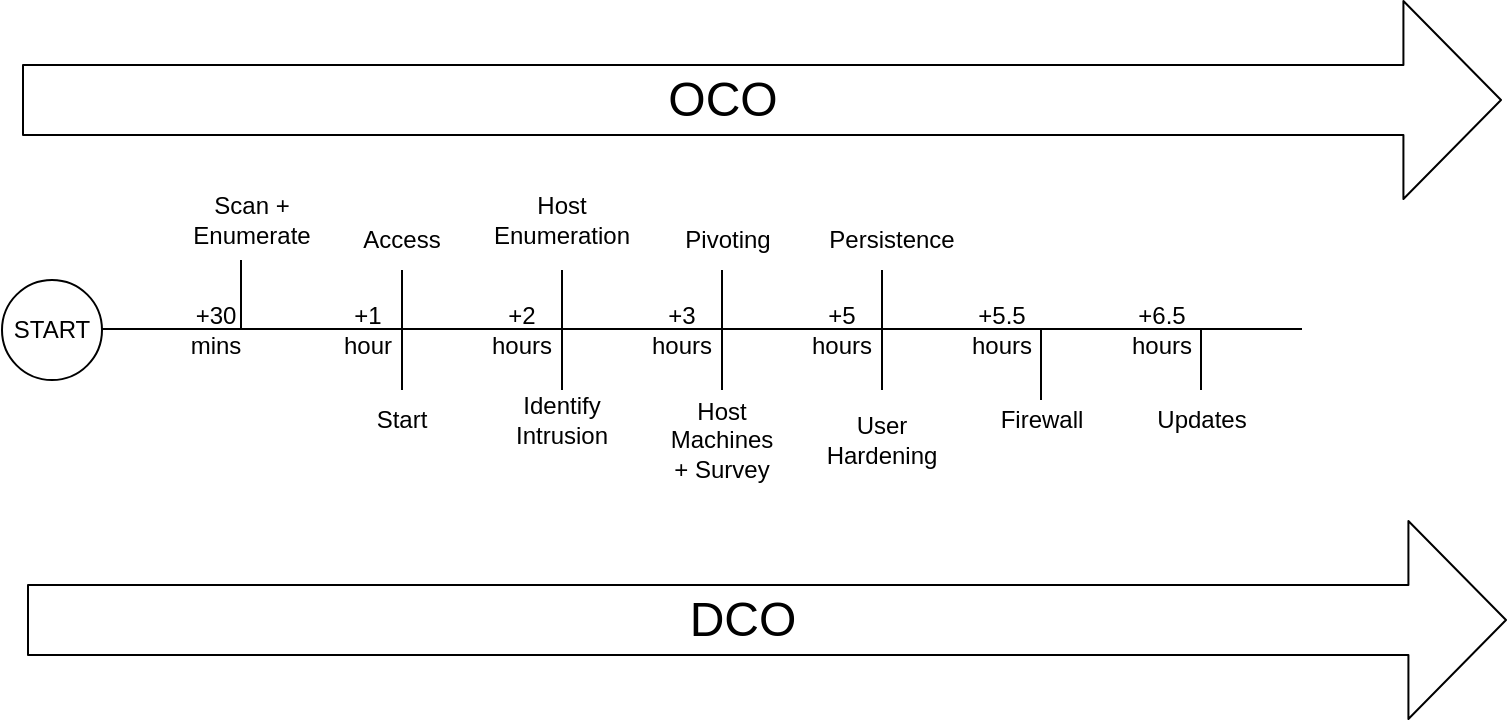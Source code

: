 <mxfile version="10.7.3"><diagram id="TdVx8fFdFV-iBHpYLBta" name="Page-1"><mxGraphModel dx="1010" dy="550" grid="1" gridSize="10" guides="1" tooltips="1" connect="1" arrows="1" fold="1" page="1" pageScale="1" pageWidth="850" pageHeight="1100" math="0" shadow="0"><root><mxCell id="0"/><mxCell id="1" parent="0"/><mxCell id="XVnjY5jqgaMQTV2oteY6-1" value="" style="endArrow=none;html=1;" edge="1" parent="1"><mxGeometry width="50" height="50" relative="1" as="geometry"><mxPoint x="20" y="244.5" as="sourcePoint"/><mxPoint x="650" y="244.5" as="targetPoint"/></mxGeometry></mxCell><mxCell id="XVnjY5jqgaMQTV2oteY6-2" value="START" style="ellipse;whiteSpace=wrap;html=1;aspect=fixed;" vertex="1" parent="1"><mxGeometry y="220" width="50" height="50" as="geometry"/></mxCell><mxCell id="XVnjY5jqgaMQTV2oteY6-5" value="" style="endArrow=none;html=1;" edge="1" parent="1"><mxGeometry width="50" height="50" relative="1" as="geometry"><mxPoint x="119.5" y="245" as="sourcePoint"/><mxPoint x="119.5" y="210" as="targetPoint"/></mxGeometry></mxCell><mxCell id="XVnjY5jqgaMQTV2oteY6-6" value="" style="endArrow=none;html=1;" edge="1" parent="1"><mxGeometry width="50" height="50" relative="1" as="geometry"><mxPoint x="200" y="275" as="sourcePoint"/><mxPoint x="200" y="215" as="targetPoint"/></mxGeometry></mxCell><mxCell id="XVnjY5jqgaMQTV2oteY6-7" value="" style="endArrow=none;html=1;" edge="1" parent="1"><mxGeometry width="50" height="50" relative="1" as="geometry"><mxPoint x="280" y="275" as="sourcePoint"/><mxPoint x="280" y="215" as="targetPoint"/></mxGeometry></mxCell><mxCell id="XVnjY5jqgaMQTV2oteY6-9" value="Scan + Enumerate" style="text;html=1;strokeColor=none;fillColor=none;align=center;verticalAlign=middle;whiteSpace=wrap;rounded=0;" vertex="1" parent="1"><mxGeometry x="80" y="170" width="90" height="40" as="geometry"/></mxCell><mxCell id="XVnjY5jqgaMQTV2oteY6-14" value="Access" style="text;html=1;strokeColor=none;fillColor=none;align=center;verticalAlign=middle;whiteSpace=wrap;rounded=0;" vertex="1" parent="1"><mxGeometry x="180" y="190" width="40" height="20" as="geometry"/></mxCell><mxCell id="XVnjY5jqgaMQTV2oteY6-15" value="Host Enumeration" style="text;html=1;strokeColor=none;fillColor=none;align=center;verticalAlign=middle;whiteSpace=wrap;rounded=0;" vertex="1" parent="1"><mxGeometry x="260" y="180" width="40" height="20" as="geometry"/></mxCell><mxCell id="XVnjY5jqgaMQTV2oteY6-16" value="" style="endArrow=none;html=1;" edge="1" parent="1"><mxGeometry width="50" height="50" relative="1" as="geometry"><mxPoint x="360" y="275" as="sourcePoint"/><mxPoint x="360" y="215" as="targetPoint"/></mxGeometry></mxCell><mxCell id="XVnjY5jqgaMQTV2oteY6-17" value="Pivoting" style="text;html=1;strokeColor=none;fillColor=none;align=center;verticalAlign=middle;whiteSpace=wrap;rounded=0;" vertex="1" parent="1"><mxGeometry x="342.5" y="190" width="40" height="20" as="geometry"/></mxCell><mxCell id="XVnjY5jqgaMQTV2oteY6-19" value="" style="endArrow=none;html=1;" edge="1" parent="1"><mxGeometry width="50" height="50" relative="1" as="geometry"><mxPoint x="440" y="275" as="sourcePoint"/><mxPoint x="440" y="215" as="targetPoint"/></mxGeometry></mxCell><mxCell id="XVnjY5jqgaMQTV2oteY6-20" value="" style="endArrow=none;html=1;" edge="1" parent="1"><mxGeometry width="50" height="50" relative="1" as="geometry"><mxPoint x="519.5" y="280" as="sourcePoint"/><mxPoint x="519.5" y="245" as="targetPoint"/></mxGeometry></mxCell><mxCell id="XVnjY5jqgaMQTV2oteY6-21" value="" style="endArrow=none;html=1;" edge="1" parent="1"><mxGeometry width="50" height="50" relative="1" as="geometry"><mxPoint x="599.5" y="275" as="sourcePoint"/><mxPoint x="599.5" y="245" as="targetPoint"/></mxGeometry></mxCell><mxCell id="XVnjY5jqgaMQTV2oteY6-22" value="Start" style="text;html=1;strokeColor=none;fillColor=none;align=center;verticalAlign=middle;whiteSpace=wrap;rounded=0;" vertex="1" parent="1"><mxGeometry x="180" y="280" width="40" height="20" as="geometry"/></mxCell><mxCell id="XVnjY5jqgaMQTV2oteY6-23" value="Identify Intrusion" style="text;html=1;strokeColor=none;fillColor=none;align=center;verticalAlign=middle;whiteSpace=wrap;rounded=0;" vertex="1" parent="1"><mxGeometry x="260" y="280" width="40" height="20" as="geometry"/></mxCell><mxCell id="XVnjY5jqgaMQTV2oteY6-24" value="Host Machines + Survey" style="text;html=1;strokeColor=none;fillColor=none;align=center;verticalAlign=middle;whiteSpace=wrap;rounded=0;" vertex="1" parent="1"><mxGeometry x="340" y="290" width="40" height="20" as="geometry"/></mxCell><mxCell id="XVnjY5jqgaMQTV2oteY6-25" value="Persistence" style="text;html=1;strokeColor=none;fillColor=none;align=center;verticalAlign=middle;whiteSpace=wrap;rounded=0;" vertex="1" parent="1"><mxGeometry x="425" y="190" width="40" height="20" as="geometry"/></mxCell><mxCell id="XVnjY5jqgaMQTV2oteY6-26" value="User Hardening" style="text;html=1;strokeColor=none;fillColor=none;align=center;verticalAlign=middle;whiteSpace=wrap;rounded=0;" vertex="1" parent="1"><mxGeometry x="420" y="290" width="40" height="20" as="geometry"/></mxCell><mxCell id="XVnjY5jqgaMQTV2oteY6-28" value="Firewall" style="text;html=1;strokeColor=none;fillColor=none;align=center;verticalAlign=middle;whiteSpace=wrap;rounded=0;" vertex="1" parent="1"><mxGeometry x="500" y="280" width="40" height="20" as="geometry"/></mxCell><mxCell id="XVnjY5jqgaMQTV2oteY6-29" value="Updates" style="text;html=1;strokeColor=none;fillColor=none;align=center;verticalAlign=middle;whiteSpace=wrap;rounded=0;" vertex="1" parent="1"><mxGeometry x="580" y="280" width="40" height="20" as="geometry"/></mxCell><mxCell id="XVnjY5jqgaMQTV2oteY6-30" value="" style="shape=flexArrow;endArrow=classic;html=1;fillColor=none;endWidth=63;endSize=15.93;width=35;" edge="1" parent="1"><mxGeometry width="50" height="50" relative="1" as="geometry"><mxPoint x="10" y="130" as="sourcePoint"/><mxPoint x="750" y="130" as="targetPoint"/></mxGeometry></mxCell><mxCell id="XVnjY5jqgaMQTV2oteY6-32" value="&lt;font style=&quot;font-size: 24px&quot;&gt;OCO&lt;/font&gt;" style="text;html=1;resizable=0;points=[];align=center;verticalAlign=middle;labelBackgroundColor=#ffffff;" vertex="1" connectable="0" parent="XVnjY5jqgaMQTV2oteY6-30"><mxGeometry x="0.119" y="-1" relative="1" as="geometry"><mxPoint x="-64" y="-1" as="offset"/></mxGeometry></mxCell><mxCell id="XVnjY5jqgaMQTV2oteY6-31" value="" style="shape=flexArrow;endArrow=classic;html=1;fillColor=none;endWidth=63;endSize=15.93;width=35;" edge="1" parent="1"><mxGeometry width="50" height="50" relative="1" as="geometry"><mxPoint x="12.5" y="390" as="sourcePoint"/><mxPoint x="752.5" y="390" as="targetPoint"/></mxGeometry></mxCell><mxCell id="XVnjY5jqgaMQTV2oteY6-33" value="&lt;font style=&quot;font-size: 24px&quot;&gt;DCO&lt;/font&gt;" style="text;html=1;resizable=0;points=[];align=center;verticalAlign=middle;labelBackgroundColor=#ffffff;" vertex="1" connectable="0" parent="XVnjY5jqgaMQTV2oteY6-31"><mxGeometry x="0.21" y="-4" relative="1" as="geometry"><mxPoint x="-90.5" y="-4" as="offset"/></mxGeometry></mxCell><mxCell id="XVnjY5jqgaMQTV2oteY6-34" value="+30 mins" style="text;html=1;strokeColor=none;fillColor=none;align=center;verticalAlign=middle;whiteSpace=wrap;rounded=0;" vertex="1" parent="1"><mxGeometry x="86.5" y="235" width="40" height="20" as="geometry"/></mxCell><mxCell id="XVnjY5jqgaMQTV2oteY6-36" value="+1 hour" style="text;html=1;strokeColor=none;fillColor=none;align=center;verticalAlign=middle;whiteSpace=wrap;rounded=0;" vertex="1" parent="1"><mxGeometry x="162.5" y="235" width="40" height="20" as="geometry"/></mxCell><mxCell id="XVnjY5jqgaMQTV2oteY6-37" value="+2 hours" style="text;html=1;strokeColor=none;fillColor=none;align=center;verticalAlign=middle;whiteSpace=wrap;rounded=0;" vertex="1" parent="1"><mxGeometry x="240" y="235" width="40" height="20" as="geometry"/></mxCell><mxCell id="XVnjY5jqgaMQTV2oteY6-38" value="+3 hours" style="text;html=1;strokeColor=none;fillColor=none;align=center;verticalAlign=middle;whiteSpace=wrap;rounded=0;" vertex="1" parent="1"><mxGeometry x="320" y="235" width="40" height="20" as="geometry"/></mxCell><mxCell id="XVnjY5jqgaMQTV2oteY6-39" value="+5 hours" style="text;html=1;strokeColor=none;fillColor=none;align=center;verticalAlign=middle;whiteSpace=wrap;rounded=0;" vertex="1" parent="1"><mxGeometry x="400" y="235" width="40" height="20" as="geometry"/></mxCell><mxCell id="XVnjY5jqgaMQTV2oteY6-42" value="+5.5 hours" style="text;html=1;strokeColor=none;fillColor=none;align=center;verticalAlign=middle;whiteSpace=wrap;rounded=0;" vertex="1" parent="1"><mxGeometry x="480" y="235" width="40" height="20" as="geometry"/></mxCell><mxCell id="XVnjY5jqgaMQTV2oteY6-47" value="+6.5 hours" style="text;html=1;strokeColor=none;fillColor=none;align=center;verticalAlign=middle;whiteSpace=wrap;rounded=0;" vertex="1" parent="1"><mxGeometry x="560" y="235" width="40" height="20" as="geometry"/></mxCell></root></mxGraphModel></diagram></mxfile>